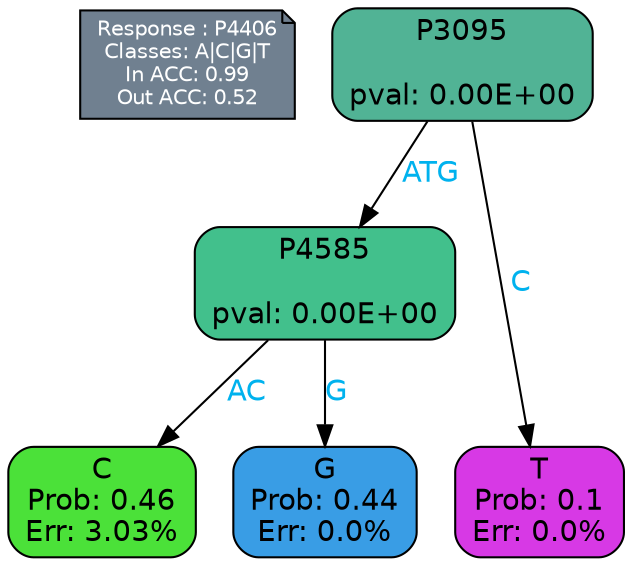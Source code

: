 digraph Tree {
node [shape=box, style="filled, rounded", color="black", fontname=helvetica] ;
graph [ranksep=equally, splines=polylines, bgcolor=transparent, dpi=600] ;
edge [fontname=helvetica] ;
LEGEND [label="Response : P4406
Classes: A|C|G|T
In ACC: 0.99
Out ACC: 0.52
",shape=note,align=left,style=filled,fillcolor="slategray",fontcolor="white",fontsize=10];1 [label="P3095

pval: 0.00E+00", fillcolor="#51b395"] ;
2 [label="P4585

pval: 0.00E+00", fillcolor="#42c08c"] ;
3 [label="C
Prob: 0.46
Err: 3.03%", fillcolor="#4be139"] ;
4 [label="G
Prob: 0.44
Err: 0.0%", fillcolor="#399de5"] ;
5 [label="T
Prob: 0.1
Err: 0.0%", fillcolor="#d739e5"] ;
1 -> 2 [label="ATG",fontcolor=deepskyblue2] ;
1 -> 5 [label="C",fontcolor=deepskyblue2] ;
2 -> 3 [label="AC",fontcolor=deepskyblue2] ;
2 -> 4 [label="G",fontcolor=deepskyblue2] ;
{rank = same; 3;4;5;}{rank = same; LEGEND;1;}}